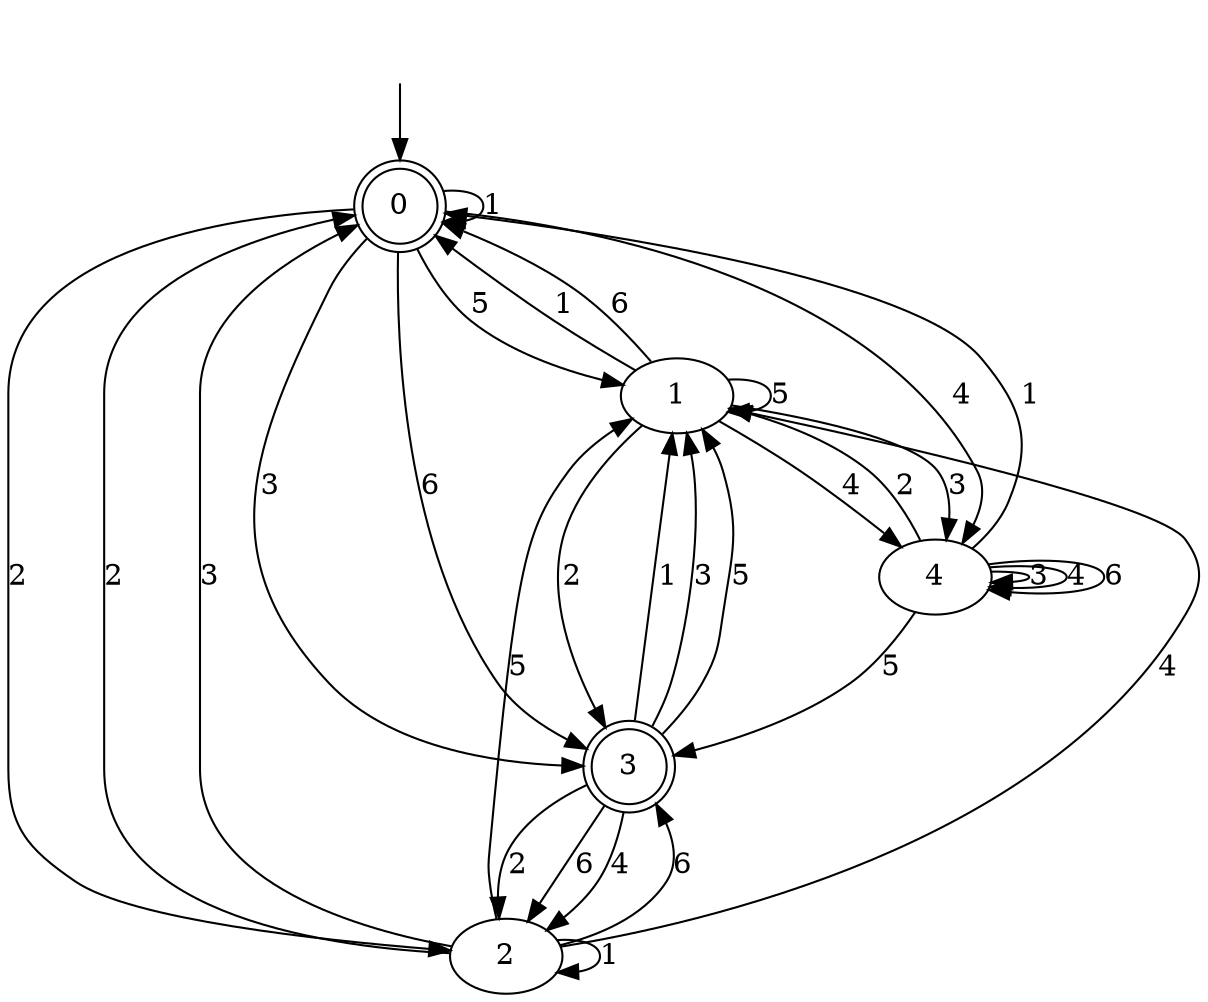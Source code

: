 digraph dfa_size_5_inputs_6_6 {
0 [label=0, shape=doublecircle];
1 [label=1];
2 [label=2];
3 [label=3, shape=doublecircle];
4 [label=4];
0 -> 0  [label=1];
0 -> 2  [label=2];
0 -> 3  [label=3];
0 -> 4  [label=4];
0 -> 1  [label=5];
0 -> 3  [label=6];
1 -> 0  [label=1];
1 -> 3  [label=2];
1 -> 4  [label=3];
1 -> 4  [label=4];
1 -> 1  [label=5];
1 -> 0  [label=6];
2 -> 2  [label=1];
2 -> 0  [label=2];
2 -> 0  [label=3];
2 -> 1  [label=4];
2 -> 1  [label=5];
2 -> 3  [label=6];
3 -> 1  [label=1];
3 -> 2  [label=2];
3 -> 1  [label=3];
3 -> 2  [label=4];
3 -> 1  [label=5];
3 -> 2  [label=6];
4 -> 0  [label=1];
4 -> 1  [label=2];
4 -> 4  [label=3];
4 -> 4  [label=4];
4 -> 3  [label=5];
4 -> 4  [label=6];
__start0 [label="", shape=none];
__start0 -> 0  [label=""];
}
